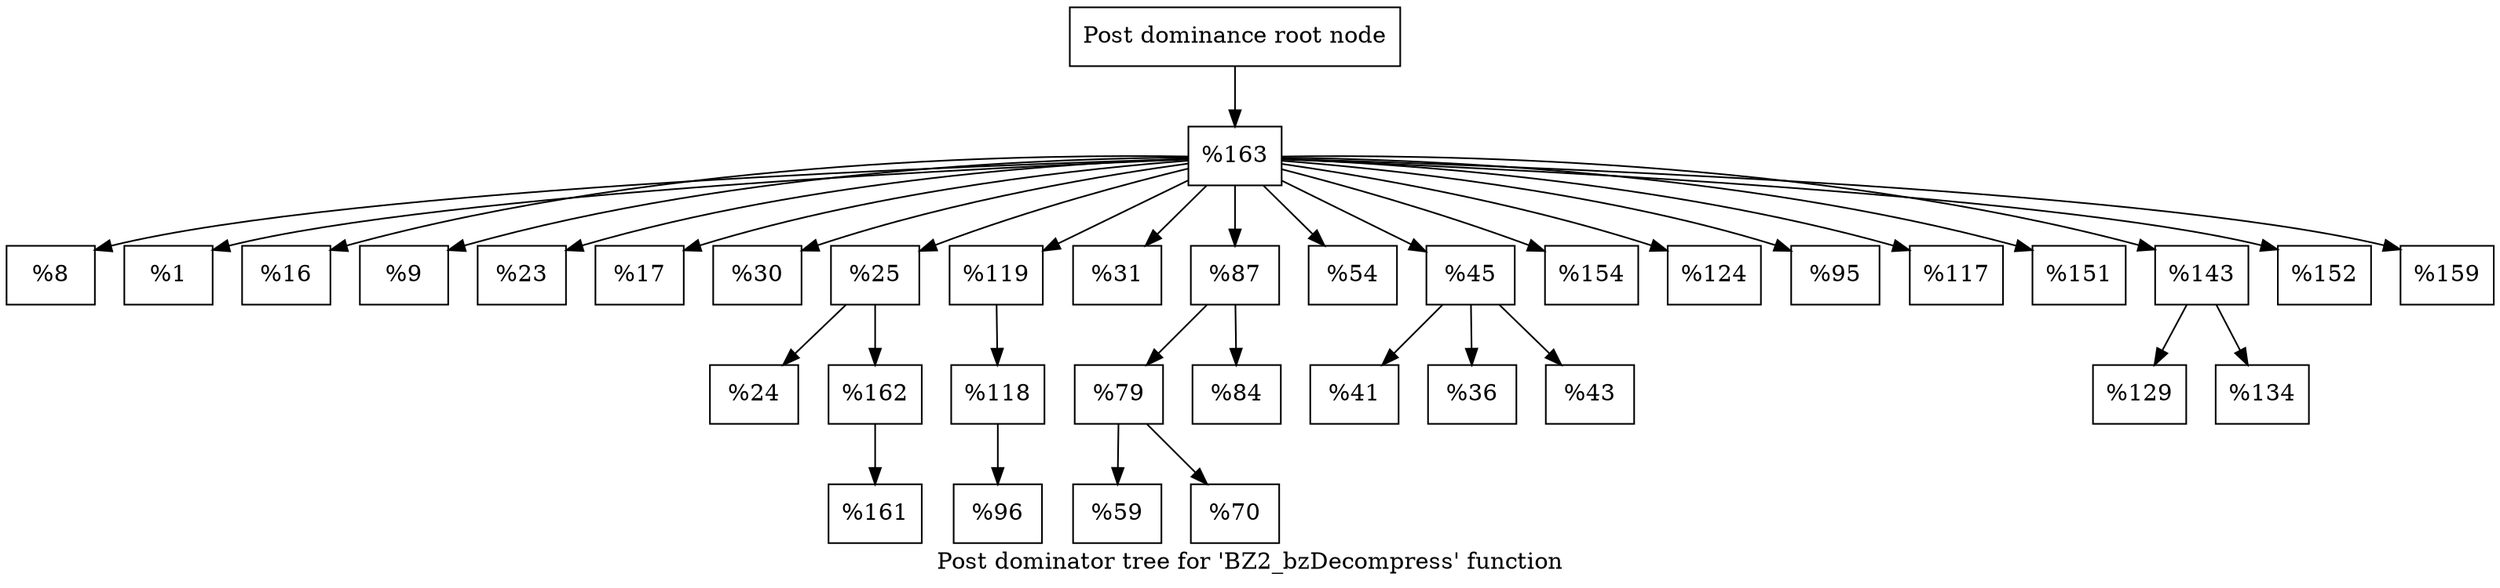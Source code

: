 digraph "Post dominator tree for 'BZ2_bzDecompress' function" {
	label="Post dominator tree for 'BZ2_bzDecompress' function";

	Node0x1208860 [shape=record,label="{Post dominance root node}"];
	Node0x1208860 -> Node0x12b5d00;
	Node0x12b5d00 [shape=record,label="{%163}"];
	Node0x12b5d00 -> Node0x1314a10;
	Node0x12b5d00 -> Node0x120ab40;
	Node0x12b5d00 -> Node0x122d9a0;
	Node0x12b5d00 -> Node0x1197170;
	Node0x12b5d00 -> Node0x12f06d0;
	Node0x12b5d00 -> Node0x10f1fe0;
	Node0x12b5d00 -> Node0x1258180;
	Node0x12b5d00 -> Node0x10e6970;
	Node0x12b5d00 -> Node0x12a7760;
	Node0x12b5d00 -> Node0x1349c40;
	Node0x12b5d00 -> Node0x1054750;
	Node0x12b5d00 -> Node0x12b4db0;
	Node0x12b5d00 -> Node0x124b930;
	Node0x12b5d00 -> Node0x129ec60;
	Node0x12b5d00 -> Node0x133b790;
	Node0x12b5d00 -> Node0x1273980;
	Node0x12b5d00 -> Node0x10502e0;
	Node0x12b5d00 -> Node0x1243540;
	Node0x12b5d00 -> Node0x10b18f0;
	Node0x12b5d00 -> Node0x1028ea0;
	Node0x12b5d00 -> Node0x1197470;
	Node0x1314a10 [shape=record,label="{%8}"];
	Node0x120ab40 [shape=record,label="{%1}"];
	Node0x122d9a0 [shape=record,label="{%16}"];
	Node0x1197170 [shape=record,label="{%9}"];
	Node0x12f06d0 [shape=record,label="{%23}"];
	Node0x10f1fe0 [shape=record,label="{%17}"];
	Node0x1258180 [shape=record,label="{%30}"];
	Node0x10e6970 [shape=record,label="{%25}"];
	Node0x10e6970 -> Node0x10f6c80;
	Node0x10e6970 -> Node0x1290fc0;
	Node0x10f6c80 [shape=record,label="{%24}"];
	Node0x1290fc0 [shape=record,label="{%162}"];
	Node0x1290fc0 -> Node0x10000b0;
	Node0x10000b0 [shape=record,label="{%161}"];
	Node0x12a7760 [shape=record,label="{%119}"];
	Node0x12a7760 -> Node0x1270080;
	Node0x1270080 [shape=record,label="{%118}"];
	Node0x1270080 -> Node0x132f070;
	Node0x132f070 [shape=record,label="{%96}"];
	Node0x1349c40 [shape=record,label="{%31}"];
	Node0x1054750 [shape=record,label="{%87}"];
	Node0x1054750 -> Node0x1264e70;
	Node0x1054750 -> Node0x12bdbe0;
	Node0x1264e70 [shape=record,label="{%79}"];
	Node0x1264e70 -> Node0x10f6eb0;
	Node0x1264e70 -> Node0x1333190;
	Node0x10f6eb0 [shape=record,label="{%59}"];
	Node0x1333190 [shape=record,label="{%70}"];
	Node0x12bdbe0 [shape=record,label="{%84}"];
	Node0x12b4db0 [shape=record,label="{%54}"];
	Node0x124b930 [shape=record,label="{%45}"];
	Node0x124b930 -> Node0x134e3e0;
	Node0x124b930 -> Node0x1252780;
	Node0x124b930 -> Node0x1289f30;
	Node0x134e3e0 [shape=record,label="{%41}"];
	Node0x1252780 [shape=record,label="{%36}"];
	Node0x1289f30 [shape=record,label="{%43}"];
	Node0x129ec60 [shape=record,label="{%154}"];
	Node0x133b790 [shape=record,label="{%124}"];
	Node0x1273980 [shape=record,label="{%95}"];
	Node0x10502e0 [shape=record,label="{%117}"];
	Node0x1243540 [shape=record,label="{%151}"];
	Node0x10b18f0 [shape=record,label="{%143}"];
	Node0x10b18f0 -> Node0x10d1ce0;
	Node0x10b18f0 -> Node0x10d8000;
	Node0x10d1ce0 [shape=record,label="{%129}"];
	Node0x10d8000 [shape=record,label="{%134}"];
	Node0x1028ea0 [shape=record,label="{%152}"];
	Node0x1197470 [shape=record,label="{%159}"];
}
